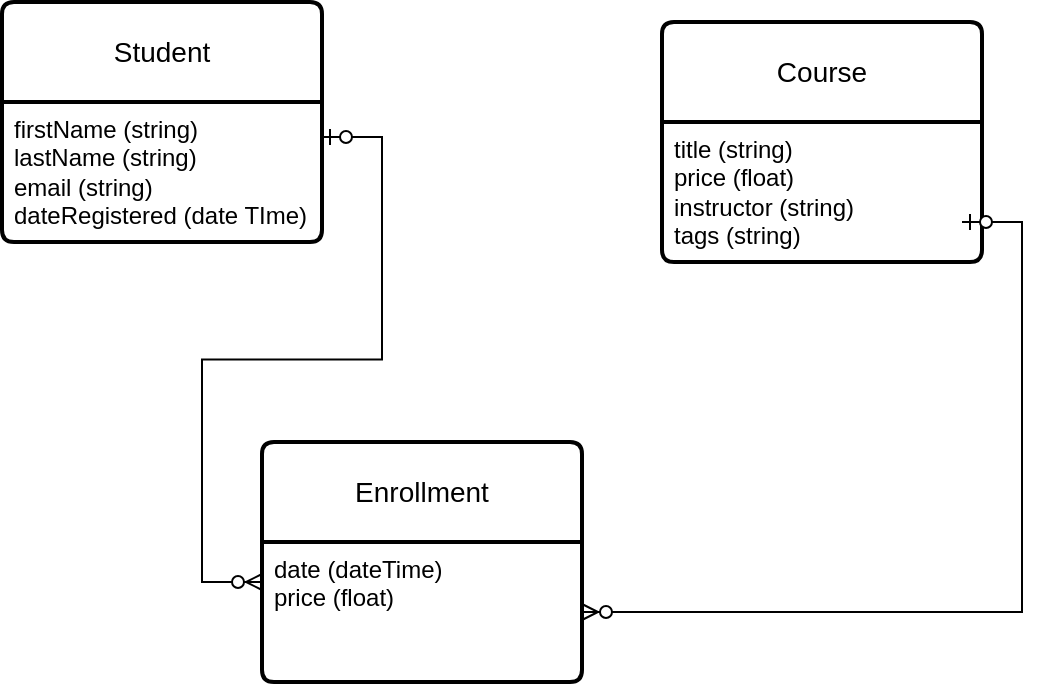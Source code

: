 <mxfile version="21.7.0" type="github">
  <diagram name="第 1 页" id="zzICIKYOm3eSbT-jMBlu">
    <mxGraphModel dx="739" dy="462" grid="1" gridSize="10" guides="1" tooltips="1" connect="1" arrows="1" fold="1" page="1" pageScale="1" pageWidth="827" pageHeight="1169" math="0" shadow="0">
      <root>
        <mxCell id="0" />
        <mxCell id="1" parent="0" />
        <mxCell id="VbPGYWLWIaaUlvoKLc2h-1" value="Student&lt;br&gt;" style="swimlane;childLayout=stackLayout;horizontal=1;startSize=50;horizontalStack=0;rounded=1;fontSize=14;fontStyle=0;strokeWidth=2;resizeParent=0;resizeLast=1;shadow=0;dashed=0;align=center;arcSize=4;whiteSpace=wrap;html=1;" vertex="1" parent="1">
          <mxGeometry x="150" y="60" width="160" height="120" as="geometry" />
        </mxCell>
        <mxCell id="VbPGYWLWIaaUlvoKLc2h-2" value="firstName (string)&lt;br&gt;lastName (string)&lt;br&gt;email (string)&lt;br&gt;dateRegistered (date TIme)" style="align=left;strokeColor=none;fillColor=none;spacingLeft=4;fontSize=12;verticalAlign=top;resizable=0;rotatable=0;part=1;html=1;" vertex="1" parent="VbPGYWLWIaaUlvoKLc2h-1">
          <mxGeometry y="50" width="160" height="70" as="geometry" />
        </mxCell>
        <mxCell id="VbPGYWLWIaaUlvoKLc2h-3" value="Course" style="swimlane;childLayout=stackLayout;horizontal=1;startSize=50;horizontalStack=0;rounded=1;fontSize=14;fontStyle=0;strokeWidth=2;resizeParent=0;resizeLast=1;shadow=0;dashed=0;align=center;arcSize=4;whiteSpace=wrap;html=1;" vertex="1" parent="1">
          <mxGeometry x="480" y="70" width="160" height="120" as="geometry" />
        </mxCell>
        <mxCell id="VbPGYWLWIaaUlvoKLc2h-11" value="" style="edgeStyle=entityRelationEdgeStyle;fontSize=12;html=1;endArrow=ERzeroToMany;startArrow=ERzeroToOne;rounded=0;" edge="1" parent="VbPGYWLWIaaUlvoKLc2h-3" target="VbPGYWLWIaaUlvoKLc2h-8">
          <mxGeometry width="100" height="100" relative="1" as="geometry">
            <mxPoint x="150" y="100" as="sourcePoint" />
            <mxPoint x="250" as="targetPoint" />
          </mxGeometry>
        </mxCell>
        <mxCell id="VbPGYWLWIaaUlvoKLc2h-4" value="title (string)&lt;br&gt;price (float)&lt;br&gt;instructor (string)&lt;br&gt;tags (string)" style="align=left;strokeColor=none;fillColor=none;spacingLeft=4;fontSize=12;verticalAlign=top;resizable=0;rotatable=0;part=1;html=1;" vertex="1" parent="VbPGYWLWIaaUlvoKLc2h-3">
          <mxGeometry y="50" width="160" height="70" as="geometry" />
        </mxCell>
        <mxCell id="VbPGYWLWIaaUlvoKLc2h-7" value="Enrollment" style="swimlane;childLayout=stackLayout;horizontal=1;startSize=50;horizontalStack=0;rounded=1;fontSize=14;fontStyle=0;strokeWidth=2;resizeParent=0;resizeLast=1;shadow=0;dashed=0;align=center;arcSize=4;whiteSpace=wrap;html=1;" vertex="1" parent="1">
          <mxGeometry x="280" y="280" width="160" height="120" as="geometry" />
        </mxCell>
        <mxCell id="VbPGYWLWIaaUlvoKLc2h-8" value="date (dateTime)&lt;br&gt;price (float)" style="align=left;strokeColor=none;fillColor=none;spacingLeft=4;fontSize=12;verticalAlign=top;resizable=0;rotatable=0;part=1;html=1;" vertex="1" parent="VbPGYWLWIaaUlvoKLc2h-7">
          <mxGeometry y="50" width="160" height="70" as="geometry" />
        </mxCell>
        <mxCell id="VbPGYWLWIaaUlvoKLc2h-10" value="" style="edgeStyle=entityRelationEdgeStyle;fontSize=12;html=1;endArrow=ERzeroToMany;startArrow=ERzeroToOne;rounded=0;exitX=1;exitY=0.25;exitDx=0;exitDy=0;" edge="1" parent="1" source="VbPGYWLWIaaUlvoKLc2h-2">
          <mxGeometry width="100" height="100" relative="1" as="geometry">
            <mxPoint x="330" y="220" as="sourcePoint" />
            <mxPoint x="280" y="350" as="targetPoint" />
          </mxGeometry>
        </mxCell>
      </root>
    </mxGraphModel>
  </diagram>
</mxfile>
